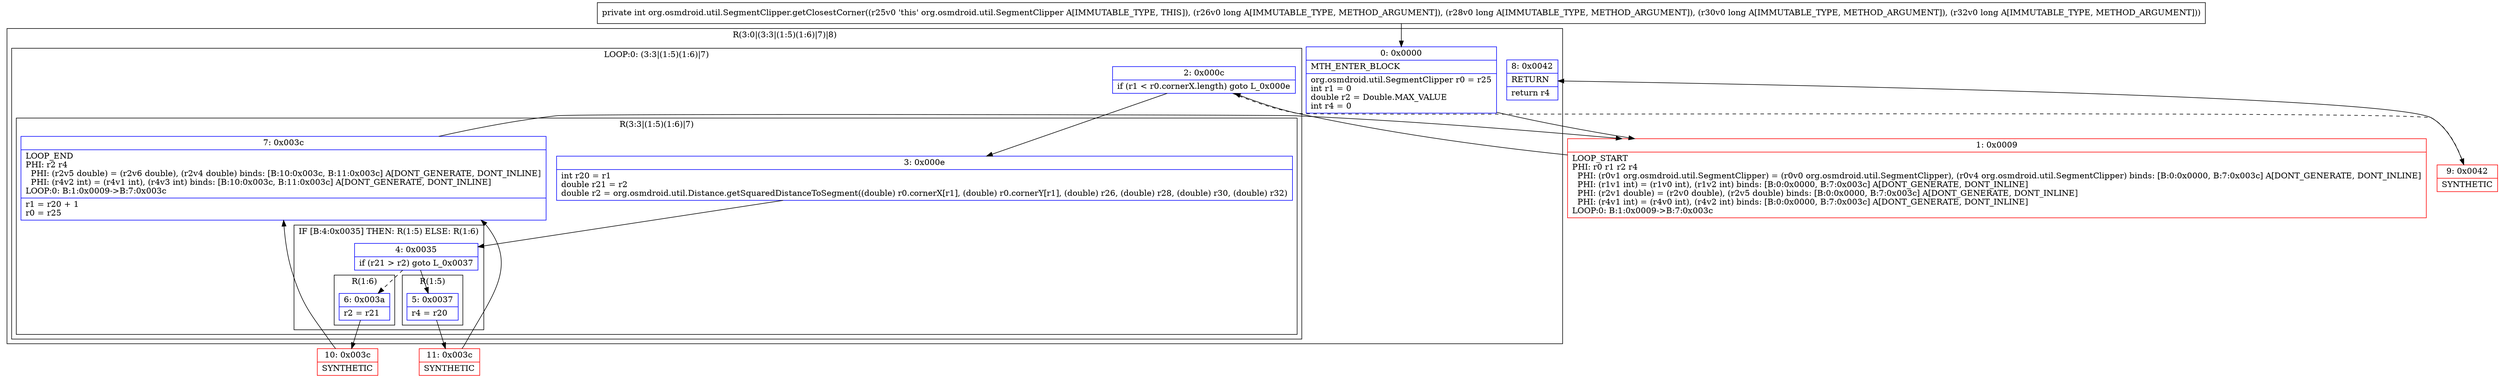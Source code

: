 digraph "CFG fororg.osmdroid.util.SegmentClipper.getClosestCorner(JJJJ)I" {
subgraph cluster_Region_425258772 {
label = "R(3:0|(3:3|(1:5)(1:6)|7)|8)";
node [shape=record,color=blue];
Node_0 [shape=record,label="{0\:\ 0x0000|MTH_ENTER_BLOCK\l|org.osmdroid.util.SegmentClipper r0 = r25\lint r1 = 0\ldouble r2 = Double.MAX_VALUE\lint r4 = 0\l}"];
subgraph cluster_LoopRegion_1836750449 {
label = "LOOP:0: (3:3|(1:5)(1:6)|7)";
node [shape=record,color=blue];
Node_2 [shape=record,label="{2\:\ 0x000c|if (r1 \< r0.cornerX.length) goto L_0x000e\l}"];
subgraph cluster_Region_1041275397 {
label = "R(3:3|(1:5)(1:6)|7)";
node [shape=record,color=blue];
Node_3 [shape=record,label="{3\:\ 0x000e|int r20 = r1\ldouble r21 = r2\ldouble r2 = org.osmdroid.util.Distance.getSquaredDistanceToSegment((double) r0.cornerX[r1], (double) r0.cornerY[r1], (double) r26, (double) r28, (double) r30, (double) r32)\l}"];
subgraph cluster_IfRegion_311513110 {
label = "IF [B:4:0x0035] THEN: R(1:5) ELSE: R(1:6)";
node [shape=record,color=blue];
Node_4 [shape=record,label="{4\:\ 0x0035|if (r21 \> r2) goto L_0x0037\l}"];
subgraph cluster_Region_678113523 {
label = "R(1:5)";
node [shape=record,color=blue];
Node_5 [shape=record,label="{5\:\ 0x0037|r4 = r20\l}"];
}
subgraph cluster_Region_1290741456 {
label = "R(1:6)";
node [shape=record,color=blue];
Node_6 [shape=record,label="{6\:\ 0x003a|r2 = r21\l}"];
}
}
Node_7 [shape=record,label="{7\:\ 0x003c|LOOP_END\lPHI: r2 r4 \l  PHI: (r2v5 double) = (r2v6 double), (r2v4 double) binds: [B:10:0x003c, B:11:0x003c] A[DONT_GENERATE, DONT_INLINE]\l  PHI: (r4v2 int) = (r4v1 int), (r4v3 int) binds: [B:10:0x003c, B:11:0x003c] A[DONT_GENERATE, DONT_INLINE]\lLOOP:0: B:1:0x0009\-\>B:7:0x003c\l|r1 = r20 + 1\lr0 = r25\l}"];
}
}
Node_8 [shape=record,label="{8\:\ 0x0042|RETURN\l|return r4\l}"];
}
Node_1 [shape=record,color=red,label="{1\:\ 0x0009|LOOP_START\lPHI: r0 r1 r2 r4 \l  PHI: (r0v1 org.osmdroid.util.SegmentClipper) = (r0v0 org.osmdroid.util.SegmentClipper), (r0v4 org.osmdroid.util.SegmentClipper) binds: [B:0:0x0000, B:7:0x003c] A[DONT_GENERATE, DONT_INLINE]\l  PHI: (r1v1 int) = (r1v0 int), (r1v2 int) binds: [B:0:0x0000, B:7:0x003c] A[DONT_GENERATE, DONT_INLINE]\l  PHI: (r2v1 double) = (r2v0 double), (r2v5 double) binds: [B:0:0x0000, B:7:0x003c] A[DONT_GENERATE, DONT_INLINE]\l  PHI: (r4v1 int) = (r4v0 int), (r4v2 int) binds: [B:0:0x0000, B:7:0x003c] A[DONT_GENERATE, DONT_INLINE]\lLOOP:0: B:1:0x0009\-\>B:7:0x003c\l}"];
Node_9 [shape=record,color=red,label="{9\:\ 0x0042|SYNTHETIC\l}"];
Node_10 [shape=record,color=red,label="{10\:\ 0x003c|SYNTHETIC\l}"];
Node_11 [shape=record,color=red,label="{11\:\ 0x003c|SYNTHETIC\l}"];
MethodNode[shape=record,label="{private int org.osmdroid.util.SegmentClipper.getClosestCorner((r25v0 'this' org.osmdroid.util.SegmentClipper A[IMMUTABLE_TYPE, THIS]), (r26v0 long A[IMMUTABLE_TYPE, METHOD_ARGUMENT]), (r28v0 long A[IMMUTABLE_TYPE, METHOD_ARGUMENT]), (r30v0 long A[IMMUTABLE_TYPE, METHOD_ARGUMENT]), (r32v0 long A[IMMUTABLE_TYPE, METHOD_ARGUMENT])) }"];
MethodNode -> Node_0;
Node_0 -> Node_1;
Node_2 -> Node_3;
Node_2 -> Node_9[style=dashed];
Node_3 -> Node_4;
Node_4 -> Node_5;
Node_4 -> Node_6[style=dashed];
Node_5 -> Node_11;
Node_6 -> Node_10;
Node_7 -> Node_1;
Node_1 -> Node_2;
Node_9 -> Node_8;
Node_10 -> Node_7;
Node_11 -> Node_7;
}

